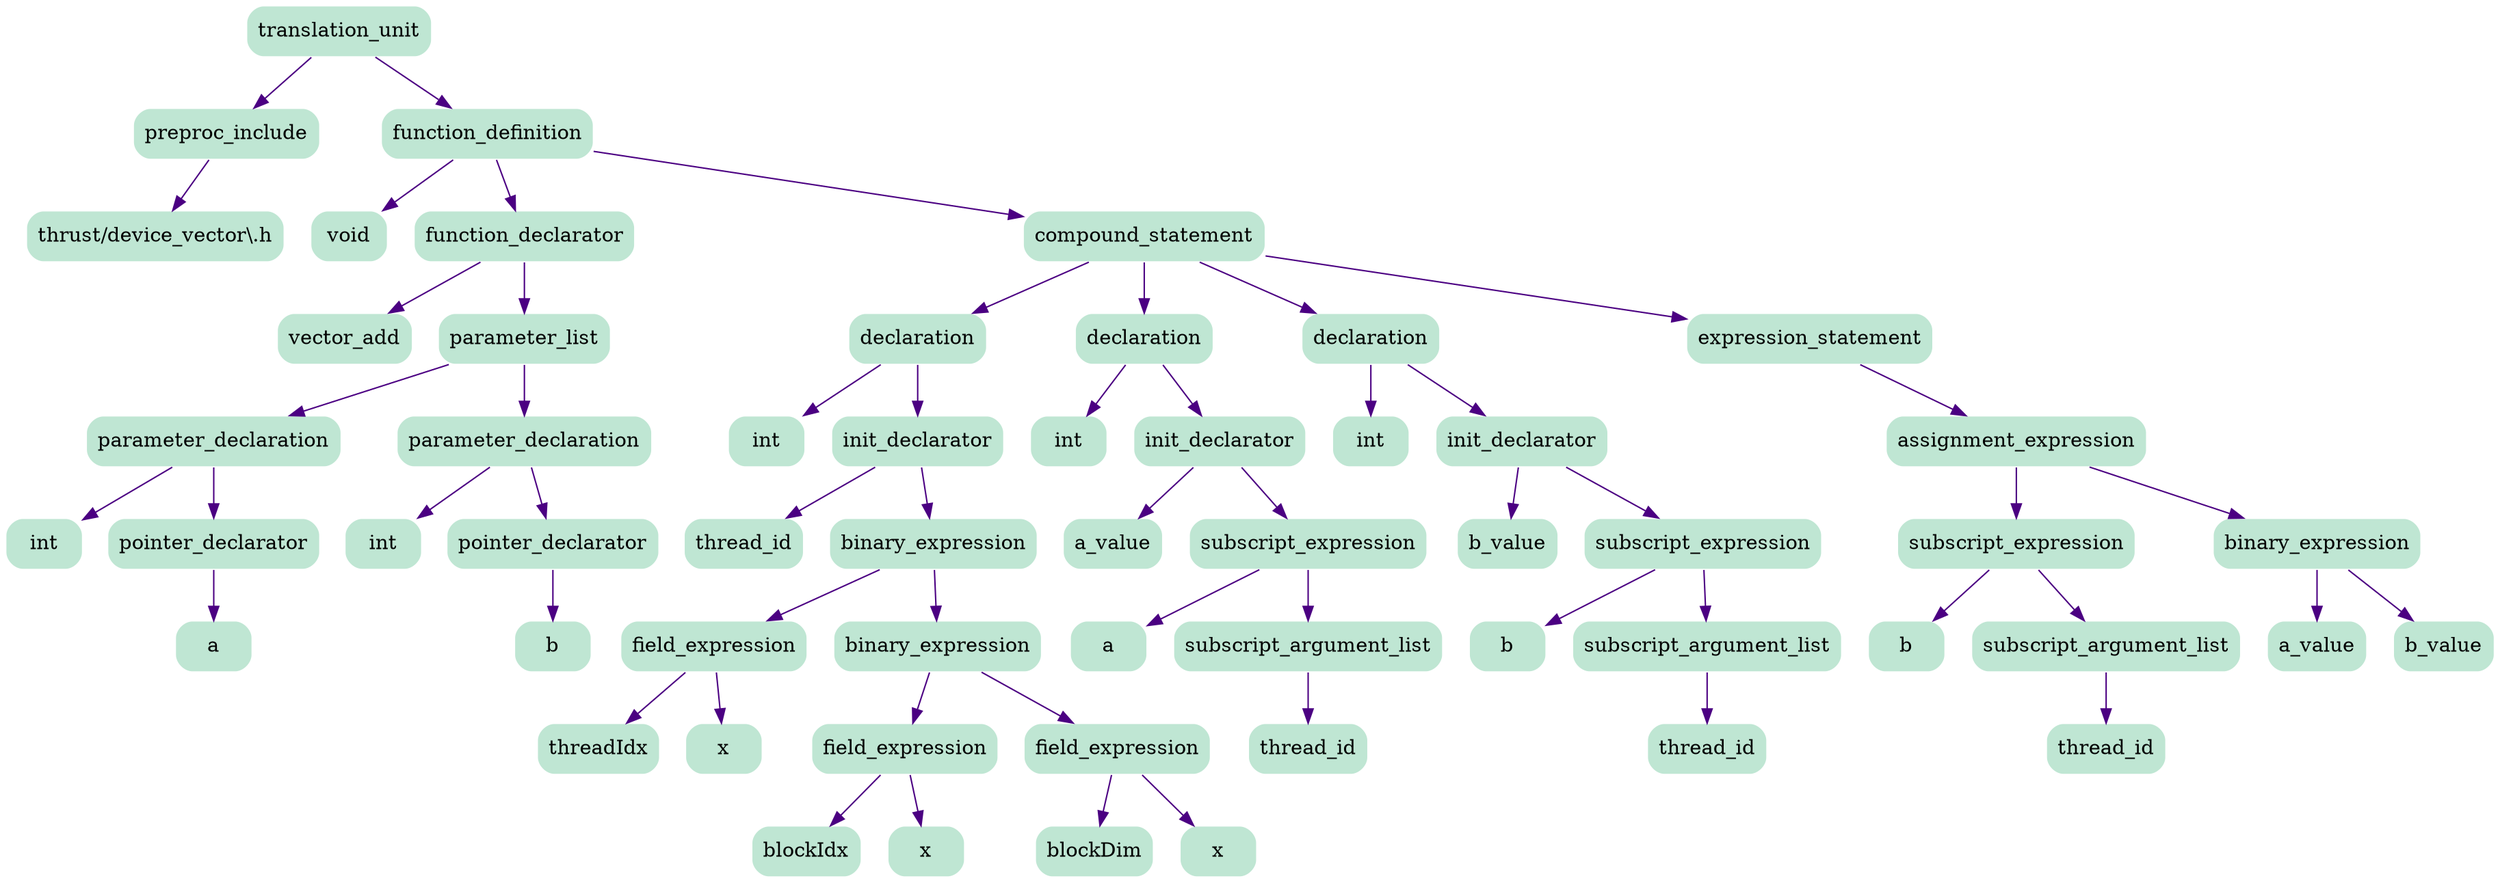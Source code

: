 digraph  {
5 [color=white, fillcolor="#BFE6D3", label=translation_unit, node_type=translation_unit, shape=box, style="rounded, filled"];
6 [color=white, fillcolor="#BFE6D3", label=preproc_include, node_type=preproc_include, shape=box, style="rounded, filled"];
7 [color=white, fillcolor="#BFE6D3", label=<thrust/device_vector\.h>, node_type=system_lib_string, shape=box, style="rounded, filled"];
8 [color=white, fillcolor="#BFE6D3", label=function_definition, node_type=function_definition, shape=box, style="rounded, filled"];
9 [color=white, fillcolor="#BFE6D3", label=void, node_type=primitive_type, shape=box, style="rounded, filled"];
10 [color=white, fillcolor="#BFE6D3", label=function_declarator, node_type=function_declarator, shape=box, style="rounded, filled"];
11 [color=white, fillcolor="#BFE6D3", label=vector_add, node_type=identifier, shape=box, style="rounded, filled"];
12 [color=white, fillcolor="#BFE6D3", label=parameter_list, node_type=parameter_list, shape=box, style="rounded, filled"];
13 [color=white, fillcolor="#BFE6D3", label=parameter_declaration, node_type=parameter_declaration, shape=box, style="rounded, filled"];
14 [color=white, fillcolor="#BFE6D3", label=int, node_type=primitive_type, shape=box, style="rounded, filled"];
15 [color=white, fillcolor="#BFE6D3", label=pointer_declarator, node_type=pointer_declarator, shape=box, style="rounded, filled"];
16 [color=white, fillcolor="#BFE6D3", label=a, node_type=identifier, shape=box, style="rounded, filled"];
17 [color=white, fillcolor="#BFE6D3", label=parameter_declaration, node_type=parameter_declaration, shape=box, style="rounded, filled"];
18 [color=white, fillcolor="#BFE6D3", label=int, node_type=primitive_type, shape=box, style="rounded, filled"];
19 [color=white, fillcolor="#BFE6D3", label=pointer_declarator, node_type=pointer_declarator, shape=box, style="rounded, filled"];
20 [color=white, fillcolor="#BFE6D3", label=b, node_type=identifier, shape=box, style="rounded, filled"];
21 [color=white, fillcolor="#BFE6D3", label=compound_statement, node_type=compound_statement, shape=box, style="rounded, filled"];
22 [color=white, fillcolor="#BFE6D3", label=declaration, node_type=declaration, shape=box, style="rounded, filled"];
23 [color=white, fillcolor="#BFE6D3", label=int, node_type=primitive_type, shape=box, style="rounded, filled"];
24 [color=white, fillcolor="#BFE6D3", label=init_declarator, node_type=init_declarator, shape=box, style="rounded, filled"];
25 [color=white, fillcolor="#BFE6D3", label=thread_id, node_type=identifier, shape=box, style="rounded, filled"];
26 [color=white, fillcolor="#BFE6D3", label=binary_expression, node_type=binary_expression, shape=box, style="rounded, filled"];
27 [color=white, fillcolor="#BFE6D3", label=field_expression, node_type=field_expression, shape=box, style="rounded, filled"];
28 [color=white, fillcolor="#BFE6D3", label=threadIdx, node_type=identifier, shape=box, style="rounded, filled"];
29 [color=white, fillcolor="#BFE6D3", label=x, node_type=field_identifier, shape=box, style="rounded, filled"];
30 [color=white, fillcolor="#BFE6D3", label=binary_expression, node_type=binary_expression, shape=box, style="rounded, filled"];
31 [color=white, fillcolor="#BFE6D3", label=field_expression, node_type=field_expression, shape=box, style="rounded, filled"];
32 [color=white, fillcolor="#BFE6D3", label=blockIdx, node_type=identifier, shape=box, style="rounded, filled"];
33 [color=white, fillcolor="#BFE6D3", label=x, node_type=field_identifier, shape=box, style="rounded, filled"];
34 [color=white, fillcolor="#BFE6D3", label=field_expression, node_type=field_expression, shape=box, style="rounded, filled"];
35 [color=white, fillcolor="#BFE6D3", label=blockDim, node_type=identifier, shape=box, style="rounded, filled"];
36 [color=white, fillcolor="#BFE6D3", label=x, node_type=field_identifier, shape=box, style="rounded, filled"];
37 [color=white, fillcolor="#BFE6D3", label=declaration, node_type=declaration, shape=box, style="rounded, filled"];
38 [color=white, fillcolor="#BFE6D3", label=int, node_type=primitive_type, shape=box, style="rounded, filled"];
39 [color=white, fillcolor="#BFE6D3", label=init_declarator, node_type=init_declarator, shape=box, style="rounded, filled"];
40 [color=white, fillcolor="#BFE6D3", label=a_value, node_type=identifier, shape=box, style="rounded, filled"];
41 [color=white, fillcolor="#BFE6D3", label=subscript_expression, node_type=subscript_expression, shape=box, style="rounded, filled"];
42 [color=white, fillcolor="#BFE6D3", label=a, node_type=identifier, shape=box, style="rounded, filled"];
43 [color=white, fillcolor="#BFE6D3", label=subscript_argument_list, node_type=subscript_argument_list, shape=box, style="rounded, filled"];
44 [color=white, fillcolor="#BFE6D3", label=thread_id, node_type=identifier, shape=box, style="rounded, filled"];
45 [color=white, fillcolor="#BFE6D3", label=declaration, node_type=declaration, shape=box, style="rounded, filled"];
46 [color=white, fillcolor="#BFE6D3", label=int, node_type=primitive_type, shape=box, style="rounded, filled"];
47 [color=white, fillcolor="#BFE6D3", label=init_declarator, node_type=init_declarator, shape=box, style="rounded, filled"];
48 [color=white, fillcolor="#BFE6D3", label=b_value, node_type=identifier, shape=box, style="rounded, filled"];
49 [color=white, fillcolor="#BFE6D3", label=subscript_expression, node_type=subscript_expression, shape=box, style="rounded, filled"];
50 [color=white, fillcolor="#BFE6D3", label=b, node_type=identifier, shape=box, style="rounded, filled"];
51 [color=white, fillcolor="#BFE6D3", label=subscript_argument_list, node_type=subscript_argument_list, shape=box, style="rounded, filled"];
52 [color=white, fillcolor="#BFE6D3", label=thread_id, node_type=identifier, shape=box, style="rounded, filled"];
53 [color=white, fillcolor="#BFE6D3", label=expression_statement, node_type=expression_statement, shape=box, style="rounded, filled"];
54 [color=white, fillcolor="#BFE6D3", label=assignment_expression, node_type=assignment_expression, shape=box, style="rounded, filled"];
55 [color=white, fillcolor="#BFE6D3", label=subscript_expression, node_type=subscript_expression, shape=box, style="rounded, filled"];
56 [color=white, fillcolor="#BFE6D3", label=b, node_type=identifier, shape=box, style="rounded, filled"];
57 [color=white, fillcolor="#BFE6D3", label=subscript_argument_list, node_type=subscript_argument_list, shape=box, style="rounded, filled"];
58 [color=white, fillcolor="#BFE6D3", label=thread_id, node_type=identifier, shape=box, style="rounded, filled"];
59 [color=white, fillcolor="#BFE6D3", label=binary_expression, node_type=binary_expression, shape=box, style="rounded, filled"];
60 [color=white, fillcolor="#BFE6D3", label=a_value, node_type=identifier, shape=box, style="rounded, filled"];
61 [color=white, fillcolor="#BFE6D3", label=b_value, node_type=identifier, shape=box, style="rounded, filled"];
5 -> 6  [color=indigo, edge_type=AST_edge, key=0, shape=vee];
5 -> 8  [color=indigo, edge_type=AST_edge, key=0, shape=vee];
6 -> 7  [color=indigo, edge_type=AST_edge, key=0, shape=vee];
8 -> 9  [color=indigo, edge_type=AST_edge, key=0, shape=vee];
8 -> 10  [color=indigo, edge_type=AST_edge, key=0, shape=vee];
8 -> 21  [color=indigo, edge_type=AST_edge, key=0, shape=vee];
10 -> 11  [color=indigo, edge_type=AST_edge, key=0, shape=vee];
10 -> 12  [color=indigo, edge_type=AST_edge, key=0, shape=vee];
12 -> 13  [color=indigo, edge_type=AST_edge, key=0, shape=vee];
12 -> 17  [color=indigo, edge_type=AST_edge, key=0, shape=vee];
13 -> 14  [color=indigo, edge_type=AST_edge, key=0, shape=vee];
13 -> 15  [color=indigo, edge_type=AST_edge, key=0, shape=vee];
15 -> 16  [color=indigo, edge_type=AST_edge, key=0, shape=vee];
17 -> 18  [color=indigo, edge_type=AST_edge, key=0, shape=vee];
17 -> 19  [color=indigo, edge_type=AST_edge, key=0, shape=vee];
19 -> 20  [color=indigo, edge_type=AST_edge, key=0, shape=vee];
21 -> 22  [color=indigo, edge_type=AST_edge, key=0, shape=vee];
21 -> 37  [color=indigo, edge_type=AST_edge, key=0, shape=vee];
21 -> 45  [color=indigo, edge_type=AST_edge, key=0, shape=vee];
21 -> 53  [color=indigo, edge_type=AST_edge, key=0, shape=vee];
22 -> 23  [color=indigo, edge_type=AST_edge, key=0, shape=vee];
22 -> 24  [color=indigo, edge_type=AST_edge, key=0, shape=vee];
24 -> 25  [color=indigo, edge_type=AST_edge, key=0, shape=vee];
24 -> 26  [color=indigo, edge_type=AST_edge, key=0, shape=vee];
26 -> 27  [color=indigo, edge_type=AST_edge, key=0, shape=vee];
26 -> 30  [color=indigo, edge_type=AST_edge, key=0, shape=vee];
27 -> 28  [color=indigo, edge_type=AST_edge, key=0, shape=vee];
27 -> 29  [color=indigo, edge_type=AST_edge, key=0, shape=vee];
30 -> 31  [color=indigo, edge_type=AST_edge, key=0, shape=vee];
30 -> 34  [color=indigo, edge_type=AST_edge, key=0, shape=vee];
31 -> 32  [color=indigo, edge_type=AST_edge, key=0, shape=vee];
31 -> 33  [color=indigo, edge_type=AST_edge, key=0, shape=vee];
34 -> 35  [color=indigo, edge_type=AST_edge, key=0, shape=vee];
34 -> 36  [color=indigo, edge_type=AST_edge, key=0, shape=vee];
37 -> 38  [color=indigo, edge_type=AST_edge, key=0, shape=vee];
37 -> 39  [color=indigo, edge_type=AST_edge, key=0, shape=vee];
39 -> 40  [color=indigo, edge_type=AST_edge, key=0, shape=vee];
39 -> 41  [color=indigo, edge_type=AST_edge, key=0, shape=vee];
41 -> 42  [color=indigo, edge_type=AST_edge, key=0, shape=vee];
41 -> 43  [color=indigo, edge_type=AST_edge, key=0, shape=vee];
43 -> 44  [color=indigo, edge_type=AST_edge, key=0, shape=vee];
45 -> 46  [color=indigo, edge_type=AST_edge, key=0, shape=vee];
45 -> 47  [color=indigo, edge_type=AST_edge, key=0, shape=vee];
47 -> 48  [color=indigo, edge_type=AST_edge, key=0, shape=vee];
47 -> 49  [color=indigo, edge_type=AST_edge, key=0, shape=vee];
49 -> 50  [color=indigo, edge_type=AST_edge, key=0, shape=vee];
49 -> 51  [color=indigo, edge_type=AST_edge, key=0, shape=vee];
51 -> 52  [color=indigo, edge_type=AST_edge, key=0, shape=vee];
53 -> 54  [color=indigo, edge_type=AST_edge, key=0, shape=vee];
54 -> 55  [color=indigo, edge_type=AST_edge, key=0, shape=vee];
54 -> 59  [color=indigo, edge_type=AST_edge, key=0, shape=vee];
55 -> 56  [color=indigo, edge_type=AST_edge, key=0, shape=vee];
55 -> 57  [color=indigo, edge_type=AST_edge, key=0, shape=vee];
57 -> 58  [color=indigo, edge_type=AST_edge, key=0, shape=vee];
59 -> 60  [color=indigo, edge_type=AST_edge, key=0, shape=vee];
59 -> 61  [color=indigo, edge_type=AST_edge, key=0, shape=vee];
}
